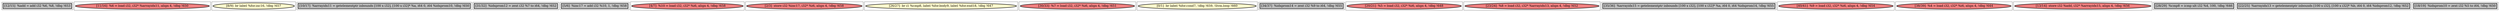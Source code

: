 
digraph G {





subgraph cluster20 {


node488 [penwidth=3.0,fontsize=20,fillcolor=grey,label="[12/15]  %add = add i32 %6, %8, !dbg !653",shape=rectangle,style=filled ]



}

subgraph cluster18 {


node486 [penwidth=3.0,fontsize=20,fillcolor=lightcoral,label="[11/16]  %6 = load i32, i32* %arrayidx11, align 4, !dbg !650",shape=ellipse,style=filled ]



}

subgraph cluster16 {


node484 [penwidth=3.0,fontsize=20,fillcolor=lemonchiffon,label="[8/9]  br label %for.inc16, !dbg !657",shape=ellipse,style=filled ]



}

subgraph cluster17 {


node485 [penwidth=3.0,fontsize=20,fillcolor=grey,label="[10/17]  %arrayidx11 = getelementptr inbounds [100 x i32], [100 x i32]* %a, i64 0, i64 %idxprom10, !dbg !650",shape=rectangle,style=filled ]



}

subgraph cluster4 {


node472 [penwidth=3.0,fontsize=20,fillcolor=grey,label="[31/32]  %idxprom12 = zext i32 %7 to i64, !dbg !652",shape=rectangle,style=filled ]



}

subgraph cluster3 {


node471 [penwidth=3.0,fontsize=20,fillcolor=grey,label="[5/6]  %inc17 = add i32 %10, 1, !dbg !658",shape=rectangle,style=filled ]



}

subgraph cluster2 {


node470 [penwidth=3.0,fontsize=20,fillcolor=lightcoral,label="[4/7]  %10 = load i32, i32* %i6, align 4, !dbg !658",shape=ellipse,style=filled ]



}

subgraph cluster1 {


node469 [penwidth=3.0,fontsize=20,fillcolor=lightcoral,label="[2/3]  store i32 %inc17, i32* %i6, align 4, !dbg !658",shape=ellipse,style=filled ]



}

subgraph cluster12 {


node480 [penwidth=3.0,fontsize=20,fillcolor=lemonchiffon,label="[26/27]  br i1 %cmp8, label %for.body9, label %for.end18, !dbg !647",shape=ellipse,style=filled ]



}

subgraph cluster5 {


node473 [penwidth=3.0,fontsize=20,fillcolor=lightcoral,label="[30/33]  %7 = load i32, i32* %i6, align 4, !dbg !651",shape=ellipse,style=filled ]



}

subgraph cluster0 {


node468 [penwidth=3.0,fontsize=20,fillcolor=lemonchiffon,label="[0/1]  br label %for.cond7, !dbg !659, !llvm.loop !660",shape=ellipse,style=filled ]



}

subgraph cluster6 {


node474 [penwidth=3.0,fontsize=20,fillcolor=grey,label="[34/37]  %idxprom14 = zext i32 %9 to i64, !dbg !655",shape=rectangle,style=filled ]



}

subgraph cluster14 {


node482 [penwidth=3.0,fontsize=20,fillcolor=lightcoral,label="[20/21]  %5 = load i32, i32* %i6, align 4, !dbg !648",shape=ellipse,style=filled ]



}

subgraph cluster7 {


node475 [penwidth=3.0,fontsize=20,fillcolor=lightcoral,label="[23/24]  %8 = load i32, i32* %arrayidx13, align 4, !dbg !652",shape=ellipse,style=filled ]



}

subgraph cluster8 {


node476 [penwidth=3.0,fontsize=20,fillcolor=grey,label="[35/36]  %arrayidx15 = getelementptr inbounds [100 x i32], [100 x i32]* %a, i64 0, i64 %idxprom14, !dbg !655",shape=rectangle,style=filled ]



}

subgraph cluster9 {


node477 [penwidth=3.0,fontsize=20,fillcolor=lightcoral,label="[40/41]  %9 = load i32, i32* %i6, align 4, !dbg !654",shape=ellipse,style=filled ]



}

subgraph cluster19 {


node487 [penwidth=3.0,fontsize=20,fillcolor=lightcoral,label="[38/39]  %4 = load i32, i32* %i6, align 4, !dbg !644",shape=ellipse,style=filled ]



}

subgraph cluster10 {


node478 [penwidth=3.0,fontsize=20,fillcolor=lightcoral,label="[13/14]  store i32 %add, i32* %arrayidx15, align 4, !dbg !656",shape=ellipse,style=filled ]



}

subgraph cluster11 {


node479 [penwidth=3.0,fontsize=20,fillcolor=grey,label="[28/29]  %cmp8 = icmp ult i32 %4, 100, !dbg !646",shape=rectangle,style=filled ]



}

subgraph cluster13 {


node481 [penwidth=3.0,fontsize=20,fillcolor=grey,label="[22/25]  %arrayidx13 = getelementptr inbounds [100 x i32], [100 x i32]* %b, i64 0, i64 %idxprom12, !dbg !652",shape=rectangle,style=filled ]



}

subgraph cluster15 {


node483 [penwidth=3.0,fontsize=20,fillcolor=grey,label="[18/19]  %idxprom10 = zext i32 %5 to i64, !dbg !650",shape=rectangle,style=filled ]



}

}
